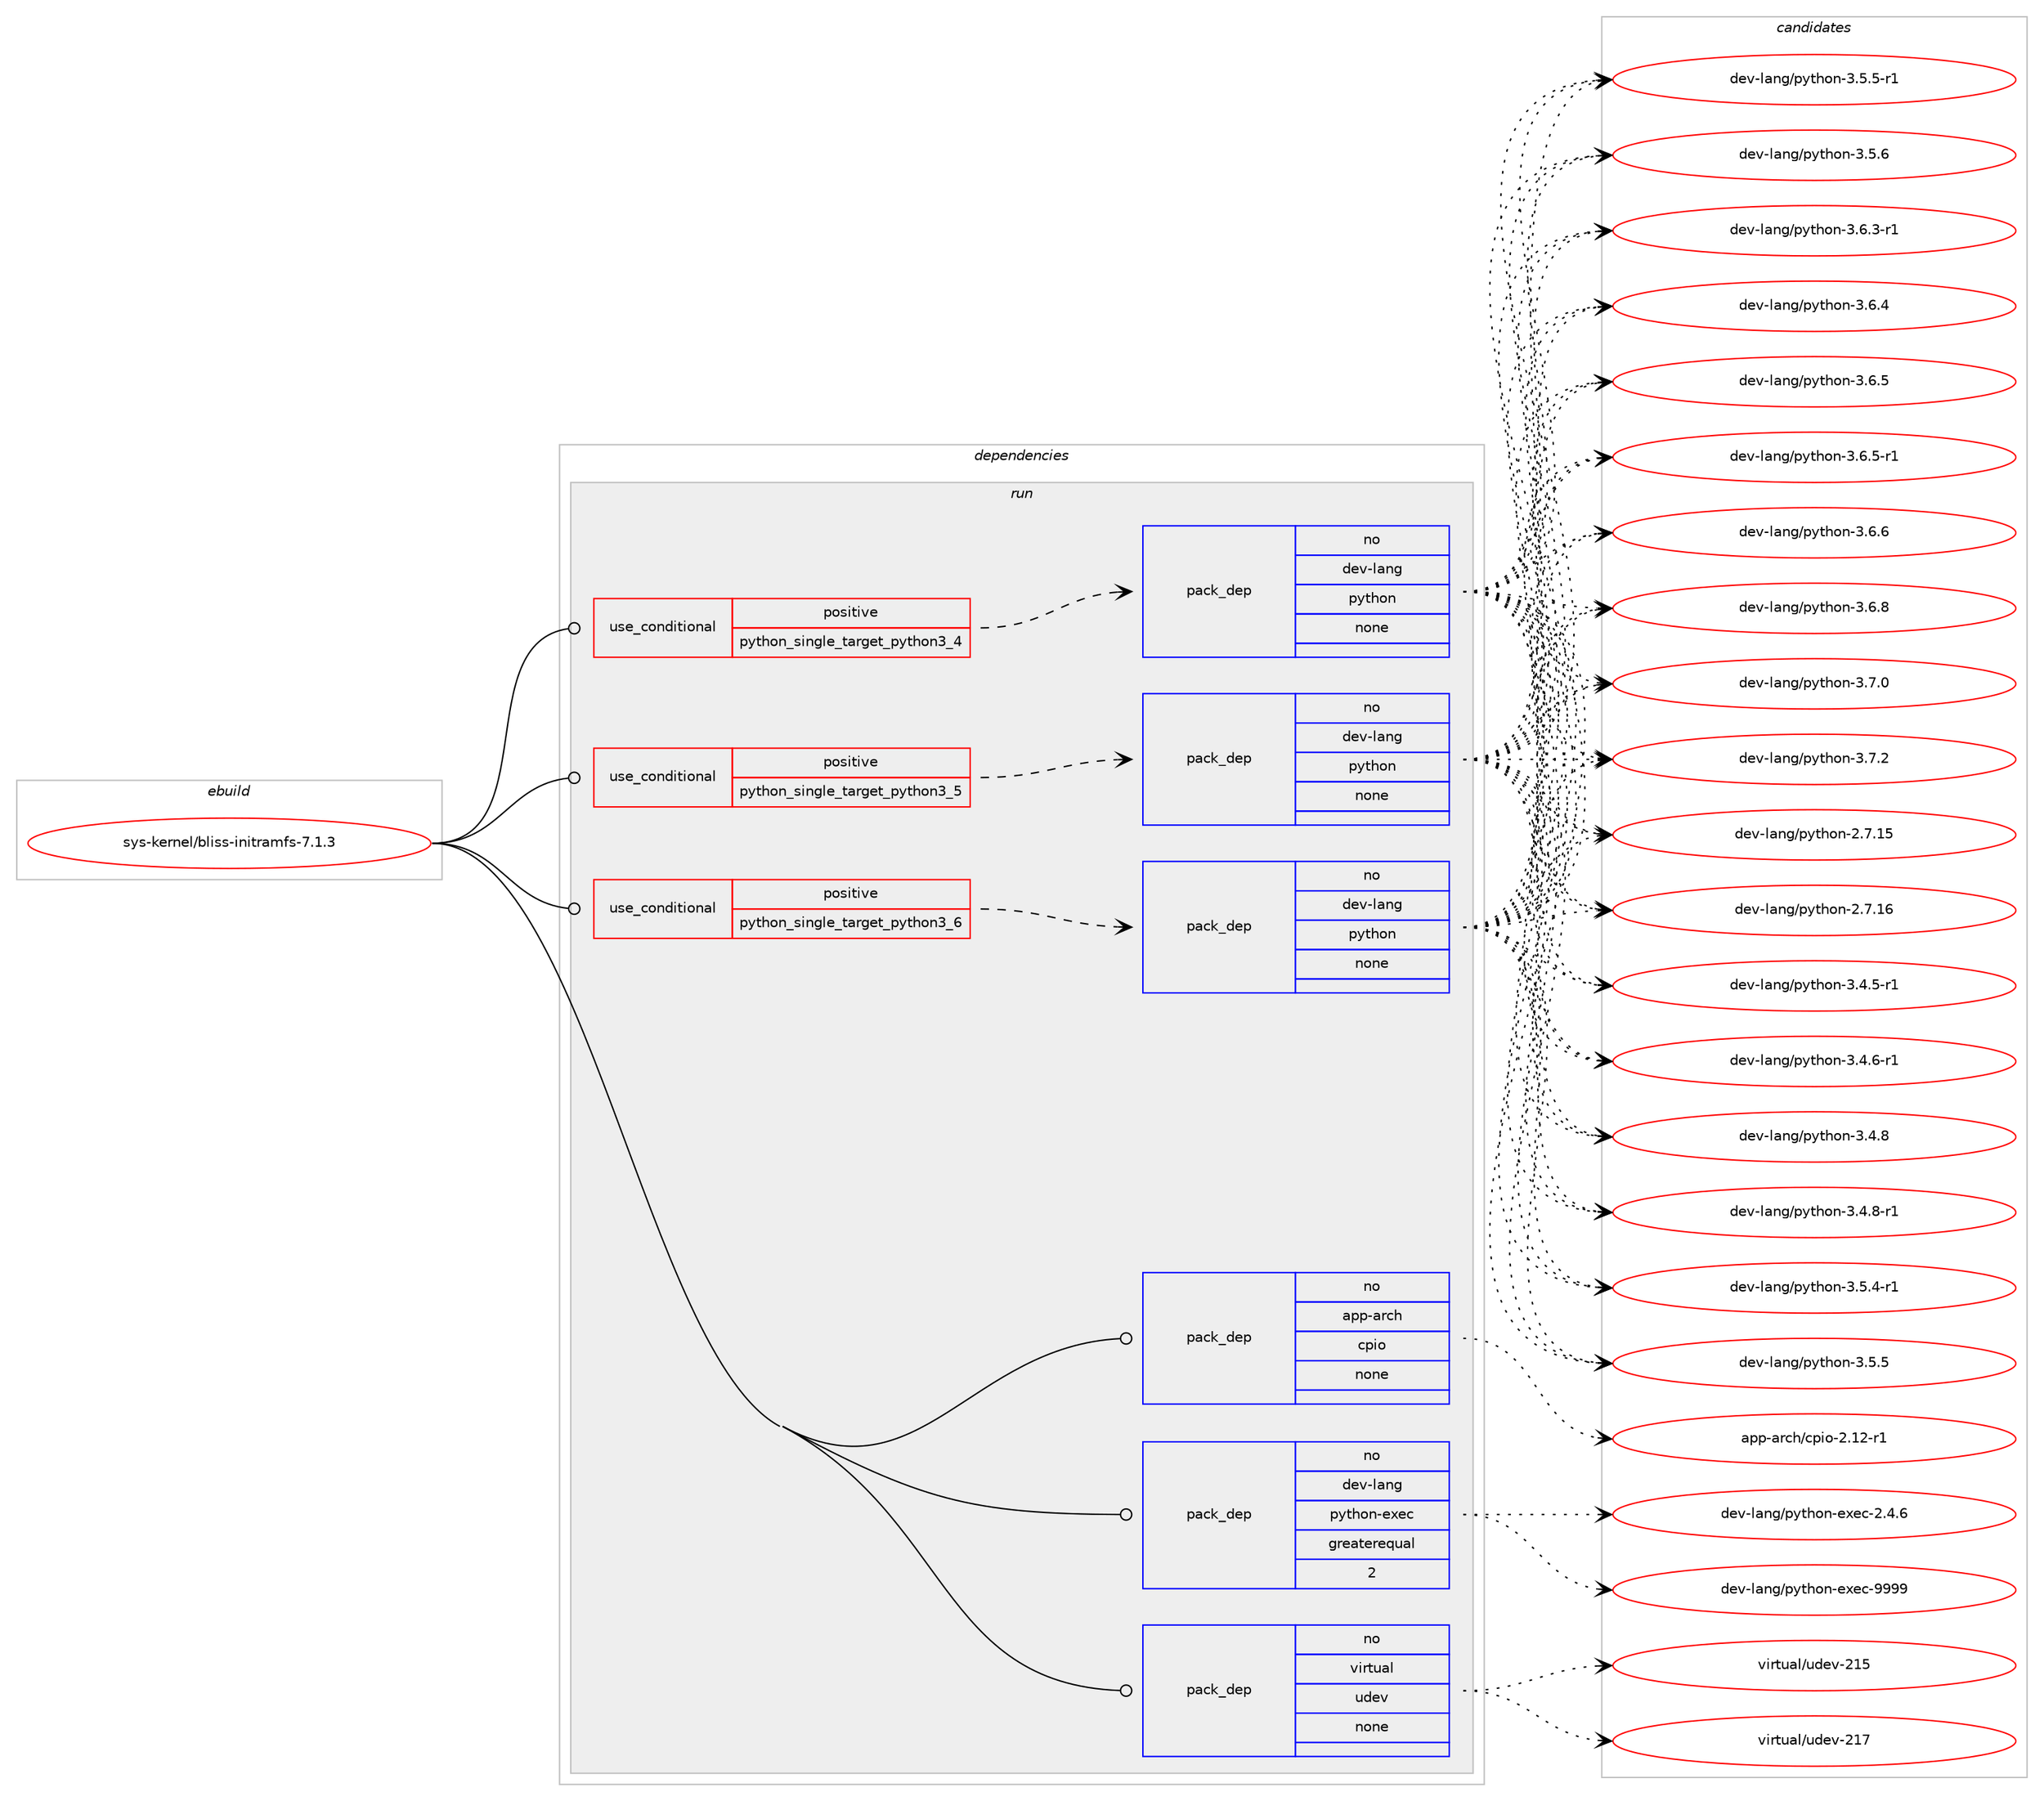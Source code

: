 digraph prolog {

# *************
# Graph options
# *************

newrank=true;
concentrate=true;
compound=true;
graph [rankdir=LR,fontname=Helvetica,fontsize=10,ranksep=1.5];#, ranksep=2.5, nodesep=0.2];
edge  [arrowhead=vee];
node  [fontname=Helvetica,fontsize=10];

# **********
# The ebuild
# **********

subgraph cluster_leftcol {
color=gray;
rank=same;
label=<<i>ebuild</i>>;
id [label="sys-kernel/bliss-initramfs-7.1.3", color=red, width=4, href="../sys-kernel/bliss-initramfs-7.1.3.svg"];
}

# ****************
# The dependencies
# ****************

subgraph cluster_midcol {
color=gray;
label=<<i>dependencies</i>>;
subgraph cluster_compile {
fillcolor="#eeeeee";
style=filled;
label=<<i>compile</i>>;
}
subgraph cluster_compileandrun {
fillcolor="#eeeeee";
style=filled;
label=<<i>compile and run</i>>;
}
subgraph cluster_run {
fillcolor="#eeeeee";
style=filled;
label=<<i>run</i>>;
subgraph cond243 {
dependency2919 [label=<<TABLE BORDER="0" CELLBORDER="1" CELLSPACING="0" CELLPADDING="4"><TR><TD ROWSPAN="3" CELLPADDING="10">use_conditional</TD></TR><TR><TD>positive</TD></TR><TR><TD>python_single_target_python3_4</TD></TR></TABLE>>, shape=none, color=red];
subgraph pack2618 {
dependency2920 [label=<<TABLE BORDER="0" CELLBORDER="1" CELLSPACING="0" CELLPADDING="4" WIDTH="220"><TR><TD ROWSPAN="6" CELLPADDING="30">pack_dep</TD></TR><TR><TD WIDTH="110">no</TD></TR><TR><TD>dev-lang</TD></TR><TR><TD>python</TD></TR><TR><TD>none</TD></TR><TR><TD></TD></TR></TABLE>>, shape=none, color=blue];
}
dependency2919:e -> dependency2920:w [weight=20,style="dashed",arrowhead="vee"];
}
id:e -> dependency2919:w [weight=20,style="solid",arrowhead="odot"];
subgraph cond244 {
dependency2921 [label=<<TABLE BORDER="0" CELLBORDER="1" CELLSPACING="0" CELLPADDING="4"><TR><TD ROWSPAN="3" CELLPADDING="10">use_conditional</TD></TR><TR><TD>positive</TD></TR><TR><TD>python_single_target_python3_5</TD></TR></TABLE>>, shape=none, color=red];
subgraph pack2619 {
dependency2922 [label=<<TABLE BORDER="0" CELLBORDER="1" CELLSPACING="0" CELLPADDING="4" WIDTH="220"><TR><TD ROWSPAN="6" CELLPADDING="30">pack_dep</TD></TR><TR><TD WIDTH="110">no</TD></TR><TR><TD>dev-lang</TD></TR><TR><TD>python</TD></TR><TR><TD>none</TD></TR><TR><TD></TD></TR></TABLE>>, shape=none, color=blue];
}
dependency2921:e -> dependency2922:w [weight=20,style="dashed",arrowhead="vee"];
}
id:e -> dependency2921:w [weight=20,style="solid",arrowhead="odot"];
subgraph cond245 {
dependency2923 [label=<<TABLE BORDER="0" CELLBORDER="1" CELLSPACING="0" CELLPADDING="4"><TR><TD ROWSPAN="3" CELLPADDING="10">use_conditional</TD></TR><TR><TD>positive</TD></TR><TR><TD>python_single_target_python3_6</TD></TR></TABLE>>, shape=none, color=red];
subgraph pack2620 {
dependency2924 [label=<<TABLE BORDER="0" CELLBORDER="1" CELLSPACING="0" CELLPADDING="4" WIDTH="220"><TR><TD ROWSPAN="6" CELLPADDING="30">pack_dep</TD></TR><TR><TD WIDTH="110">no</TD></TR><TR><TD>dev-lang</TD></TR><TR><TD>python</TD></TR><TR><TD>none</TD></TR><TR><TD></TD></TR></TABLE>>, shape=none, color=blue];
}
dependency2923:e -> dependency2924:w [weight=20,style="dashed",arrowhead="vee"];
}
id:e -> dependency2923:w [weight=20,style="solid",arrowhead="odot"];
subgraph pack2621 {
dependency2925 [label=<<TABLE BORDER="0" CELLBORDER="1" CELLSPACING="0" CELLPADDING="4" WIDTH="220"><TR><TD ROWSPAN="6" CELLPADDING="30">pack_dep</TD></TR><TR><TD WIDTH="110">no</TD></TR><TR><TD>app-arch</TD></TR><TR><TD>cpio</TD></TR><TR><TD>none</TD></TR><TR><TD></TD></TR></TABLE>>, shape=none, color=blue];
}
id:e -> dependency2925:w [weight=20,style="solid",arrowhead="odot"];
subgraph pack2622 {
dependency2926 [label=<<TABLE BORDER="0" CELLBORDER="1" CELLSPACING="0" CELLPADDING="4" WIDTH="220"><TR><TD ROWSPAN="6" CELLPADDING="30">pack_dep</TD></TR><TR><TD WIDTH="110">no</TD></TR><TR><TD>dev-lang</TD></TR><TR><TD>python-exec</TD></TR><TR><TD>greaterequal</TD></TR><TR><TD>2</TD></TR></TABLE>>, shape=none, color=blue];
}
id:e -> dependency2926:w [weight=20,style="solid",arrowhead="odot"];
subgraph pack2623 {
dependency2927 [label=<<TABLE BORDER="0" CELLBORDER="1" CELLSPACING="0" CELLPADDING="4" WIDTH="220"><TR><TD ROWSPAN="6" CELLPADDING="30">pack_dep</TD></TR><TR><TD WIDTH="110">no</TD></TR><TR><TD>virtual</TD></TR><TR><TD>udev</TD></TR><TR><TD>none</TD></TR><TR><TD></TD></TR></TABLE>>, shape=none, color=blue];
}
id:e -> dependency2927:w [weight=20,style="solid",arrowhead="odot"];
}
}

# **************
# The candidates
# **************

subgraph cluster_choices {
rank=same;
color=gray;
label=<<i>candidates</i>>;

subgraph choice2618 {
color=black;
nodesep=1;
choice10010111845108971101034711212111610411111045504655464953 [label="dev-lang/python-2.7.15", color=red, width=4,href="../dev-lang/python-2.7.15.svg"];
choice10010111845108971101034711212111610411111045504655464954 [label="dev-lang/python-2.7.16", color=red, width=4,href="../dev-lang/python-2.7.16.svg"];
choice1001011184510897110103471121211161041111104551465246534511449 [label="dev-lang/python-3.4.5-r1", color=red, width=4,href="../dev-lang/python-3.4.5-r1.svg"];
choice1001011184510897110103471121211161041111104551465246544511449 [label="dev-lang/python-3.4.6-r1", color=red, width=4,href="../dev-lang/python-3.4.6-r1.svg"];
choice100101118451089711010347112121116104111110455146524656 [label="dev-lang/python-3.4.8", color=red, width=4,href="../dev-lang/python-3.4.8.svg"];
choice1001011184510897110103471121211161041111104551465246564511449 [label="dev-lang/python-3.4.8-r1", color=red, width=4,href="../dev-lang/python-3.4.8-r1.svg"];
choice1001011184510897110103471121211161041111104551465346524511449 [label="dev-lang/python-3.5.4-r1", color=red, width=4,href="../dev-lang/python-3.5.4-r1.svg"];
choice100101118451089711010347112121116104111110455146534653 [label="dev-lang/python-3.5.5", color=red, width=4,href="../dev-lang/python-3.5.5.svg"];
choice1001011184510897110103471121211161041111104551465346534511449 [label="dev-lang/python-3.5.5-r1", color=red, width=4,href="../dev-lang/python-3.5.5-r1.svg"];
choice100101118451089711010347112121116104111110455146534654 [label="dev-lang/python-3.5.6", color=red, width=4,href="../dev-lang/python-3.5.6.svg"];
choice1001011184510897110103471121211161041111104551465446514511449 [label="dev-lang/python-3.6.3-r1", color=red, width=4,href="../dev-lang/python-3.6.3-r1.svg"];
choice100101118451089711010347112121116104111110455146544652 [label="dev-lang/python-3.6.4", color=red, width=4,href="../dev-lang/python-3.6.4.svg"];
choice100101118451089711010347112121116104111110455146544653 [label="dev-lang/python-3.6.5", color=red, width=4,href="../dev-lang/python-3.6.5.svg"];
choice1001011184510897110103471121211161041111104551465446534511449 [label="dev-lang/python-3.6.5-r1", color=red, width=4,href="../dev-lang/python-3.6.5-r1.svg"];
choice100101118451089711010347112121116104111110455146544654 [label="dev-lang/python-3.6.6", color=red, width=4,href="../dev-lang/python-3.6.6.svg"];
choice100101118451089711010347112121116104111110455146544656 [label="dev-lang/python-3.6.8", color=red, width=4,href="../dev-lang/python-3.6.8.svg"];
choice100101118451089711010347112121116104111110455146554648 [label="dev-lang/python-3.7.0", color=red, width=4,href="../dev-lang/python-3.7.0.svg"];
choice100101118451089711010347112121116104111110455146554650 [label="dev-lang/python-3.7.2", color=red, width=4,href="../dev-lang/python-3.7.2.svg"];
dependency2920:e -> choice10010111845108971101034711212111610411111045504655464953:w [style=dotted,weight="100"];
dependency2920:e -> choice10010111845108971101034711212111610411111045504655464954:w [style=dotted,weight="100"];
dependency2920:e -> choice1001011184510897110103471121211161041111104551465246534511449:w [style=dotted,weight="100"];
dependency2920:e -> choice1001011184510897110103471121211161041111104551465246544511449:w [style=dotted,weight="100"];
dependency2920:e -> choice100101118451089711010347112121116104111110455146524656:w [style=dotted,weight="100"];
dependency2920:e -> choice1001011184510897110103471121211161041111104551465246564511449:w [style=dotted,weight="100"];
dependency2920:e -> choice1001011184510897110103471121211161041111104551465346524511449:w [style=dotted,weight="100"];
dependency2920:e -> choice100101118451089711010347112121116104111110455146534653:w [style=dotted,weight="100"];
dependency2920:e -> choice1001011184510897110103471121211161041111104551465346534511449:w [style=dotted,weight="100"];
dependency2920:e -> choice100101118451089711010347112121116104111110455146534654:w [style=dotted,weight="100"];
dependency2920:e -> choice1001011184510897110103471121211161041111104551465446514511449:w [style=dotted,weight="100"];
dependency2920:e -> choice100101118451089711010347112121116104111110455146544652:w [style=dotted,weight="100"];
dependency2920:e -> choice100101118451089711010347112121116104111110455146544653:w [style=dotted,weight="100"];
dependency2920:e -> choice1001011184510897110103471121211161041111104551465446534511449:w [style=dotted,weight="100"];
dependency2920:e -> choice100101118451089711010347112121116104111110455146544654:w [style=dotted,weight="100"];
dependency2920:e -> choice100101118451089711010347112121116104111110455146544656:w [style=dotted,weight="100"];
dependency2920:e -> choice100101118451089711010347112121116104111110455146554648:w [style=dotted,weight="100"];
dependency2920:e -> choice100101118451089711010347112121116104111110455146554650:w [style=dotted,weight="100"];
}
subgraph choice2619 {
color=black;
nodesep=1;
choice10010111845108971101034711212111610411111045504655464953 [label="dev-lang/python-2.7.15", color=red, width=4,href="../dev-lang/python-2.7.15.svg"];
choice10010111845108971101034711212111610411111045504655464954 [label="dev-lang/python-2.7.16", color=red, width=4,href="../dev-lang/python-2.7.16.svg"];
choice1001011184510897110103471121211161041111104551465246534511449 [label="dev-lang/python-3.4.5-r1", color=red, width=4,href="../dev-lang/python-3.4.5-r1.svg"];
choice1001011184510897110103471121211161041111104551465246544511449 [label="dev-lang/python-3.4.6-r1", color=red, width=4,href="../dev-lang/python-3.4.6-r1.svg"];
choice100101118451089711010347112121116104111110455146524656 [label="dev-lang/python-3.4.8", color=red, width=4,href="../dev-lang/python-3.4.8.svg"];
choice1001011184510897110103471121211161041111104551465246564511449 [label="dev-lang/python-3.4.8-r1", color=red, width=4,href="../dev-lang/python-3.4.8-r1.svg"];
choice1001011184510897110103471121211161041111104551465346524511449 [label="dev-lang/python-3.5.4-r1", color=red, width=4,href="../dev-lang/python-3.5.4-r1.svg"];
choice100101118451089711010347112121116104111110455146534653 [label="dev-lang/python-3.5.5", color=red, width=4,href="../dev-lang/python-3.5.5.svg"];
choice1001011184510897110103471121211161041111104551465346534511449 [label="dev-lang/python-3.5.5-r1", color=red, width=4,href="../dev-lang/python-3.5.5-r1.svg"];
choice100101118451089711010347112121116104111110455146534654 [label="dev-lang/python-3.5.6", color=red, width=4,href="../dev-lang/python-3.5.6.svg"];
choice1001011184510897110103471121211161041111104551465446514511449 [label="dev-lang/python-3.6.3-r1", color=red, width=4,href="../dev-lang/python-3.6.3-r1.svg"];
choice100101118451089711010347112121116104111110455146544652 [label="dev-lang/python-3.6.4", color=red, width=4,href="../dev-lang/python-3.6.4.svg"];
choice100101118451089711010347112121116104111110455146544653 [label="dev-lang/python-3.6.5", color=red, width=4,href="../dev-lang/python-3.6.5.svg"];
choice1001011184510897110103471121211161041111104551465446534511449 [label="dev-lang/python-3.6.5-r1", color=red, width=4,href="../dev-lang/python-3.6.5-r1.svg"];
choice100101118451089711010347112121116104111110455146544654 [label="dev-lang/python-3.6.6", color=red, width=4,href="../dev-lang/python-3.6.6.svg"];
choice100101118451089711010347112121116104111110455146544656 [label="dev-lang/python-3.6.8", color=red, width=4,href="../dev-lang/python-3.6.8.svg"];
choice100101118451089711010347112121116104111110455146554648 [label="dev-lang/python-3.7.0", color=red, width=4,href="../dev-lang/python-3.7.0.svg"];
choice100101118451089711010347112121116104111110455146554650 [label="dev-lang/python-3.7.2", color=red, width=4,href="../dev-lang/python-3.7.2.svg"];
dependency2922:e -> choice10010111845108971101034711212111610411111045504655464953:w [style=dotted,weight="100"];
dependency2922:e -> choice10010111845108971101034711212111610411111045504655464954:w [style=dotted,weight="100"];
dependency2922:e -> choice1001011184510897110103471121211161041111104551465246534511449:w [style=dotted,weight="100"];
dependency2922:e -> choice1001011184510897110103471121211161041111104551465246544511449:w [style=dotted,weight="100"];
dependency2922:e -> choice100101118451089711010347112121116104111110455146524656:w [style=dotted,weight="100"];
dependency2922:e -> choice1001011184510897110103471121211161041111104551465246564511449:w [style=dotted,weight="100"];
dependency2922:e -> choice1001011184510897110103471121211161041111104551465346524511449:w [style=dotted,weight="100"];
dependency2922:e -> choice100101118451089711010347112121116104111110455146534653:w [style=dotted,weight="100"];
dependency2922:e -> choice1001011184510897110103471121211161041111104551465346534511449:w [style=dotted,weight="100"];
dependency2922:e -> choice100101118451089711010347112121116104111110455146534654:w [style=dotted,weight="100"];
dependency2922:e -> choice1001011184510897110103471121211161041111104551465446514511449:w [style=dotted,weight="100"];
dependency2922:e -> choice100101118451089711010347112121116104111110455146544652:w [style=dotted,weight="100"];
dependency2922:e -> choice100101118451089711010347112121116104111110455146544653:w [style=dotted,weight="100"];
dependency2922:e -> choice1001011184510897110103471121211161041111104551465446534511449:w [style=dotted,weight="100"];
dependency2922:e -> choice100101118451089711010347112121116104111110455146544654:w [style=dotted,weight="100"];
dependency2922:e -> choice100101118451089711010347112121116104111110455146544656:w [style=dotted,weight="100"];
dependency2922:e -> choice100101118451089711010347112121116104111110455146554648:w [style=dotted,weight="100"];
dependency2922:e -> choice100101118451089711010347112121116104111110455146554650:w [style=dotted,weight="100"];
}
subgraph choice2620 {
color=black;
nodesep=1;
choice10010111845108971101034711212111610411111045504655464953 [label="dev-lang/python-2.7.15", color=red, width=4,href="../dev-lang/python-2.7.15.svg"];
choice10010111845108971101034711212111610411111045504655464954 [label="dev-lang/python-2.7.16", color=red, width=4,href="../dev-lang/python-2.7.16.svg"];
choice1001011184510897110103471121211161041111104551465246534511449 [label="dev-lang/python-3.4.5-r1", color=red, width=4,href="../dev-lang/python-3.4.5-r1.svg"];
choice1001011184510897110103471121211161041111104551465246544511449 [label="dev-lang/python-3.4.6-r1", color=red, width=4,href="../dev-lang/python-3.4.6-r1.svg"];
choice100101118451089711010347112121116104111110455146524656 [label="dev-lang/python-3.4.8", color=red, width=4,href="../dev-lang/python-3.4.8.svg"];
choice1001011184510897110103471121211161041111104551465246564511449 [label="dev-lang/python-3.4.8-r1", color=red, width=4,href="../dev-lang/python-3.4.8-r1.svg"];
choice1001011184510897110103471121211161041111104551465346524511449 [label="dev-lang/python-3.5.4-r1", color=red, width=4,href="../dev-lang/python-3.5.4-r1.svg"];
choice100101118451089711010347112121116104111110455146534653 [label="dev-lang/python-3.5.5", color=red, width=4,href="../dev-lang/python-3.5.5.svg"];
choice1001011184510897110103471121211161041111104551465346534511449 [label="dev-lang/python-3.5.5-r1", color=red, width=4,href="../dev-lang/python-3.5.5-r1.svg"];
choice100101118451089711010347112121116104111110455146534654 [label="dev-lang/python-3.5.6", color=red, width=4,href="../dev-lang/python-3.5.6.svg"];
choice1001011184510897110103471121211161041111104551465446514511449 [label="dev-lang/python-3.6.3-r1", color=red, width=4,href="../dev-lang/python-3.6.3-r1.svg"];
choice100101118451089711010347112121116104111110455146544652 [label="dev-lang/python-3.6.4", color=red, width=4,href="../dev-lang/python-3.6.4.svg"];
choice100101118451089711010347112121116104111110455146544653 [label="dev-lang/python-3.6.5", color=red, width=4,href="../dev-lang/python-3.6.5.svg"];
choice1001011184510897110103471121211161041111104551465446534511449 [label="dev-lang/python-3.6.5-r1", color=red, width=4,href="../dev-lang/python-3.6.5-r1.svg"];
choice100101118451089711010347112121116104111110455146544654 [label="dev-lang/python-3.6.6", color=red, width=4,href="../dev-lang/python-3.6.6.svg"];
choice100101118451089711010347112121116104111110455146544656 [label="dev-lang/python-3.6.8", color=red, width=4,href="../dev-lang/python-3.6.8.svg"];
choice100101118451089711010347112121116104111110455146554648 [label="dev-lang/python-3.7.0", color=red, width=4,href="../dev-lang/python-3.7.0.svg"];
choice100101118451089711010347112121116104111110455146554650 [label="dev-lang/python-3.7.2", color=red, width=4,href="../dev-lang/python-3.7.2.svg"];
dependency2924:e -> choice10010111845108971101034711212111610411111045504655464953:w [style=dotted,weight="100"];
dependency2924:e -> choice10010111845108971101034711212111610411111045504655464954:w [style=dotted,weight="100"];
dependency2924:e -> choice1001011184510897110103471121211161041111104551465246534511449:w [style=dotted,weight="100"];
dependency2924:e -> choice1001011184510897110103471121211161041111104551465246544511449:w [style=dotted,weight="100"];
dependency2924:e -> choice100101118451089711010347112121116104111110455146524656:w [style=dotted,weight="100"];
dependency2924:e -> choice1001011184510897110103471121211161041111104551465246564511449:w [style=dotted,weight="100"];
dependency2924:e -> choice1001011184510897110103471121211161041111104551465346524511449:w [style=dotted,weight="100"];
dependency2924:e -> choice100101118451089711010347112121116104111110455146534653:w [style=dotted,weight="100"];
dependency2924:e -> choice1001011184510897110103471121211161041111104551465346534511449:w [style=dotted,weight="100"];
dependency2924:e -> choice100101118451089711010347112121116104111110455146534654:w [style=dotted,weight="100"];
dependency2924:e -> choice1001011184510897110103471121211161041111104551465446514511449:w [style=dotted,weight="100"];
dependency2924:e -> choice100101118451089711010347112121116104111110455146544652:w [style=dotted,weight="100"];
dependency2924:e -> choice100101118451089711010347112121116104111110455146544653:w [style=dotted,weight="100"];
dependency2924:e -> choice1001011184510897110103471121211161041111104551465446534511449:w [style=dotted,weight="100"];
dependency2924:e -> choice100101118451089711010347112121116104111110455146544654:w [style=dotted,weight="100"];
dependency2924:e -> choice100101118451089711010347112121116104111110455146544656:w [style=dotted,weight="100"];
dependency2924:e -> choice100101118451089711010347112121116104111110455146554648:w [style=dotted,weight="100"];
dependency2924:e -> choice100101118451089711010347112121116104111110455146554650:w [style=dotted,weight="100"];
}
subgraph choice2621 {
color=black;
nodesep=1;
choice97112112459711499104479911210511145504649504511449 [label="app-arch/cpio-2.12-r1", color=red, width=4,href="../app-arch/cpio-2.12-r1.svg"];
dependency2925:e -> choice97112112459711499104479911210511145504649504511449:w [style=dotted,weight="100"];
}
subgraph choice2622 {
color=black;
nodesep=1;
choice1001011184510897110103471121211161041111104510112010199455046524654 [label="dev-lang/python-exec-2.4.6", color=red, width=4,href="../dev-lang/python-exec-2.4.6.svg"];
choice10010111845108971101034711212111610411111045101120101994557575757 [label="dev-lang/python-exec-9999", color=red, width=4,href="../dev-lang/python-exec-9999.svg"];
dependency2926:e -> choice1001011184510897110103471121211161041111104510112010199455046524654:w [style=dotted,weight="100"];
dependency2926:e -> choice10010111845108971101034711212111610411111045101120101994557575757:w [style=dotted,weight="100"];
}
subgraph choice2623 {
color=black;
nodesep=1;
choice118105114116117971084711710010111845504953 [label="virtual/udev-215", color=red, width=4,href="../virtual/udev-215.svg"];
choice118105114116117971084711710010111845504955 [label="virtual/udev-217", color=red, width=4,href="../virtual/udev-217.svg"];
dependency2927:e -> choice118105114116117971084711710010111845504953:w [style=dotted,weight="100"];
dependency2927:e -> choice118105114116117971084711710010111845504955:w [style=dotted,weight="100"];
}
}

}
